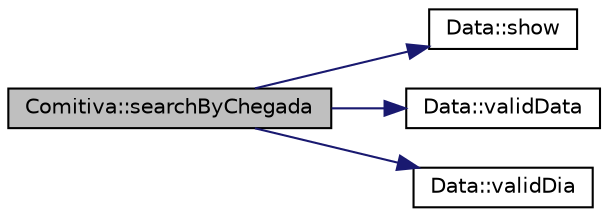 digraph "Comitiva::searchByChegada"
{
 // LATEX_PDF_SIZE
  edge [fontname="Helvetica",fontsize="10",labelfontname="Helvetica",labelfontsize="10"];
  node [fontname="Helvetica",fontsize="10",shape=record];
  rankdir="LR";
  Node1 [label="Comitiva::searchByChegada",height=0.2,width=0.4,color="black", fillcolor="grey75", style="filled", fontcolor="black",tooltip="Mostra todos os elementos com uma data de chegada a Tóquio específica."];
  Node1 -> Node2 [color="midnightblue",fontsize="10",style="solid",fontname="Helvetica"];
  Node2 [label="Data::show",height=0.2,width=0.4,color="black", fillcolor="white", style="filled",URL="$class_data.html#af445db5a92239683338058c2bbefa76a",tooltip="Imprime a data no formato DD/MM/AAAA."];
  Node1 -> Node3 [color="midnightblue",fontsize="10",style="solid",fontname="Helvetica"];
  Node3 [label="Data::validData",height=0.2,width=0.4,color="black", fillcolor="white", style="filled",URL="$class_data.html#a05a0274122eb4b1f722474845c636edc",tooltip="Confirma se a Data é válida."];
  Node1 -> Node4 [color="midnightblue",fontsize="10",style="solid",fontname="Helvetica"];
  Node4 [label="Data::validDia",height=0.2,width=0.4,color="black", fillcolor="white", style="filled",URL="$class_data.html#a534a50500474a1724fc93bf4c92b94d1",tooltip="Confirma se o dia (elemento passado como argumento) existe."];
}
